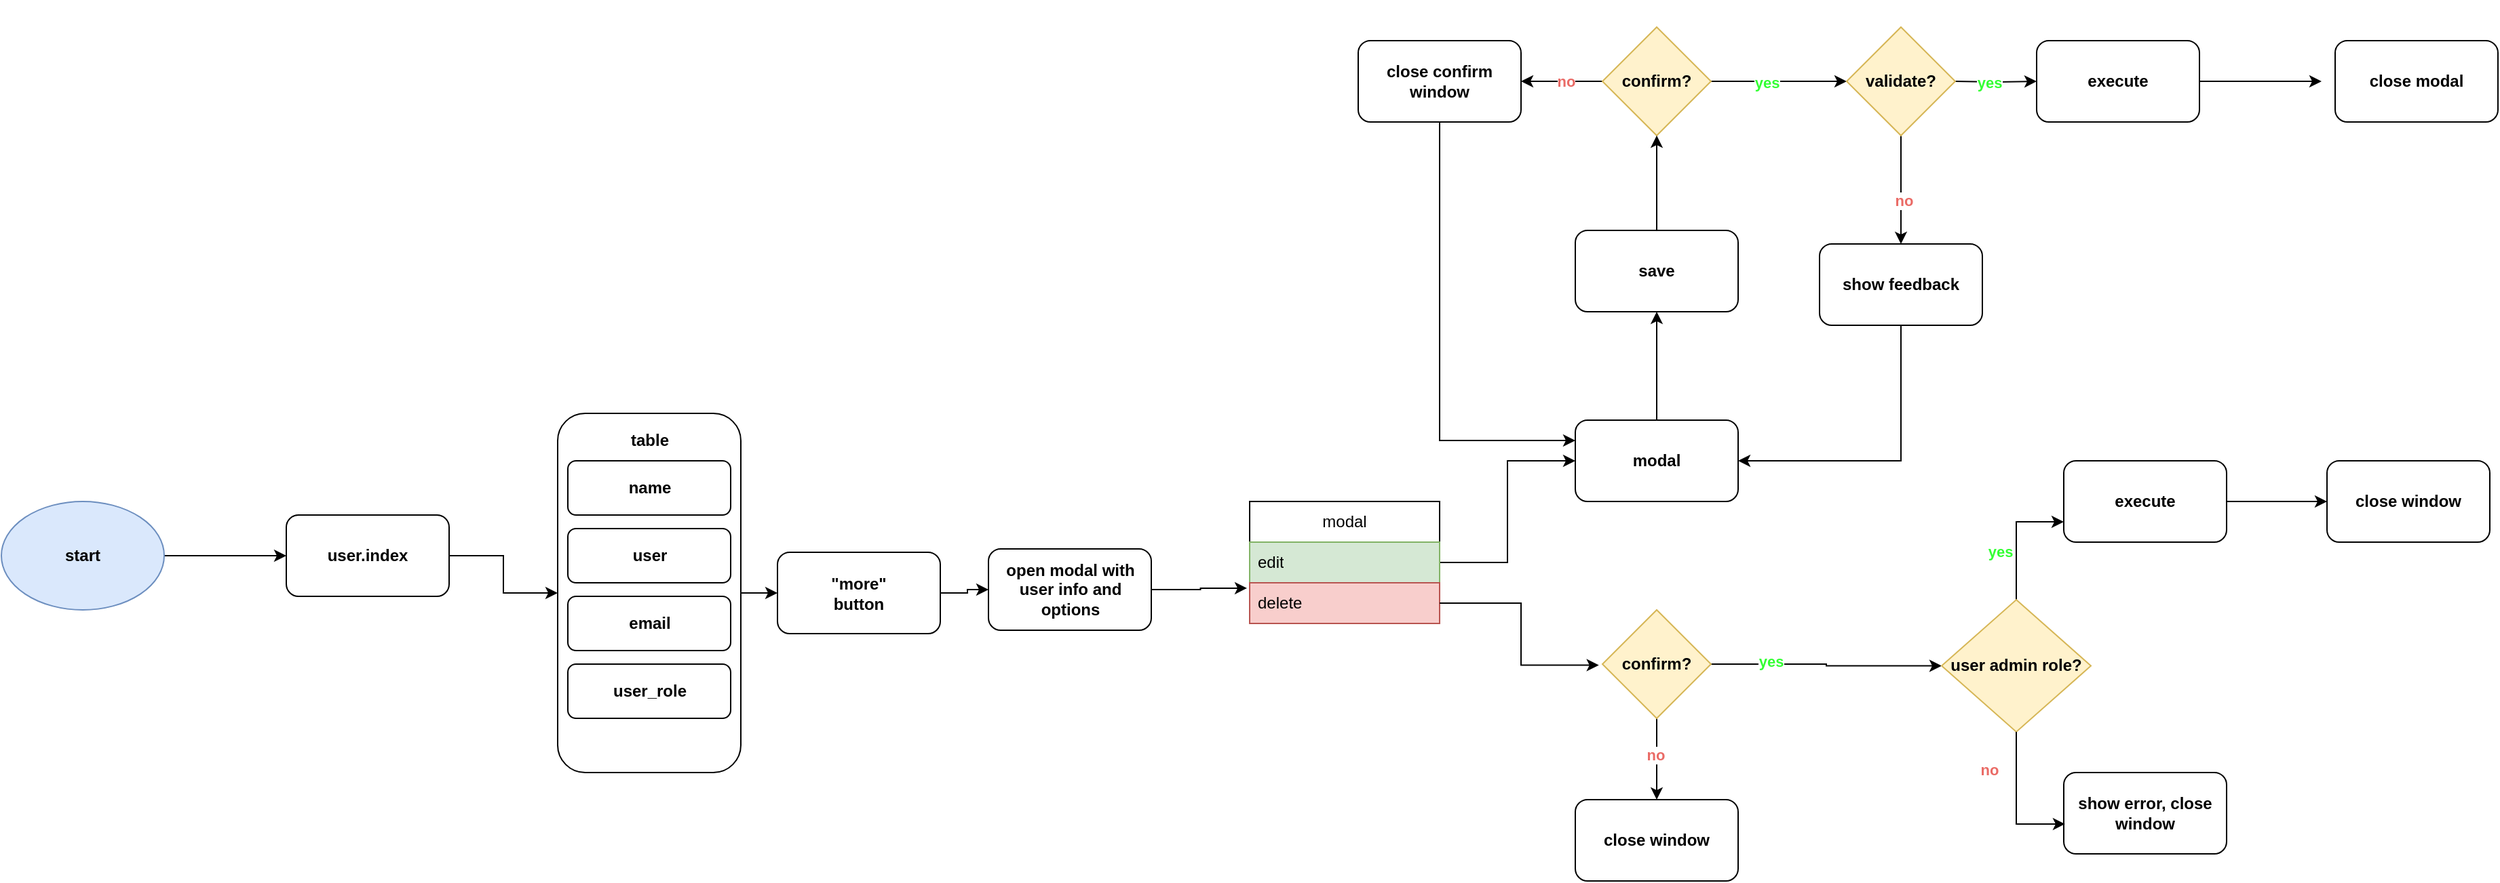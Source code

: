 <mxfile version="26.0.16">
  <diagram name="Page-1" id="jQFn5HOyZnFR5WHQUwbv">
    <mxGraphModel dx="2852" dy="2321" grid="1" gridSize="10" guides="1" tooltips="1" connect="1" arrows="1" fold="1" page="1" pageScale="1" pageWidth="1169" pageHeight="827" math="0" shadow="0">
      <root>
        <mxCell id="0" />
        <mxCell id="1" parent="0" />
        <mxCell id="-QGJuMBhOjV9N6RnQMlm-3" style="edgeStyle=orthogonalEdgeStyle;rounded=0;orthogonalLoop=1;jettySize=auto;html=1;entryX=0;entryY=0.5;entryDx=0;entryDy=0;" parent="1" source="-QGJuMBhOjV9N6RnQMlm-1" target="-QGJuMBhOjV9N6RnQMlm-2" edge="1">
          <mxGeometry relative="1" as="geometry" />
        </mxCell>
        <mxCell id="-QGJuMBhOjV9N6RnQMlm-1" value="start" style="ellipse;whiteSpace=wrap;html=1;fontStyle=1;fillColor=#dae8fc;strokeColor=#6c8ebf;" parent="1" vertex="1">
          <mxGeometry x="40" y="30" width="120" height="80" as="geometry" />
        </mxCell>
        <mxCell id="-QGJuMBhOjV9N6RnQMlm-5" style="edgeStyle=orthogonalEdgeStyle;rounded=0;orthogonalLoop=1;jettySize=auto;html=1;entryX=0;entryY=0.5;entryDx=0;entryDy=0;" parent="1" source="-QGJuMBhOjV9N6RnQMlm-2" target="-QGJuMBhOjV9N6RnQMlm-4" edge="1">
          <mxGeometry relative="1" as="geometry" />
        </mxCell>
        <mxCell id="-QGJuMBhOjV9N6RnQMlm-2" value="user.index" style="rounded=1;whiteSpace=wrap;html=1;fontStyle=1" parent="1" vertex="1">
          <mxGeometry x="250" y="40" width="120" height="60" as="geometry" />
        </mxCell>
        <mxCell id="Rt53Vtt0LnC85kZ9FGd_-7" style="edgeStyle=orthogonalEdgeStyle;rounded=0;orthogonalLoop=1;jettySize=auto;html=1;entryX=0;entryY=0.5;entryDx=0;entryDy=0;" edge="1" parent="1" source="-QGJuMBhOjV9N6RnQMlm-4" target="Rt53Vtt0LnC85kZ9FGd_-5">
          <mxGeometry relative="1" as="geometry" />
        </mxCell>
        <mxCell id="-QGJuMBhOjV9N6RnQMlm-4" value="" style="rounded=1;whiteSpace=wrap;html=1;fontStyle=1" parent="1" vertex="1">
          <mxGeometry x="450" y="-35" width="135" height="265" as="geometry" />
        </mxCell>
        <mxCell id="-QGJuMBhOjV9N6RnQMlm-6" value="name" style="rounded=1;whiteSpace=wrap;html=1;fontStyle=1" parent="1" vertex="1">
          <mxGeometry x="457.5" width="120" height="40" as="geometry" />
        </mxCell>
        <mxCell id="-QGJuMBhOjV9N6RnQMlm-7" value="user" style="rounded=1;whiteSpace=wrap;html=1;fontStyle=1" parent="1" vertex="1">
          <mxGeometry x="457.5" y="50" width="120" height="40" as="geometry" />
        </mxCell>
        <mxCell id="-QGJuMBhOjV9N6RnQMlm-9" value="table" style="text;html=1;align=center;verticalAlign=middle;whiteSpace=wrap;rounded=0;fontStyle=1" parent="1" vertex="1">
          <mxGeometry x="476.5" y="-30" width="82" height="30" as="geometry" />
        </mxCell>
        <mxCell id="-QGJuMBhOjV9N6RnQMlm-17" value="open modal with user info and options" style="rounded=1;whiteSpace=wrap;html=1;fontStyle=1" parent="1" vertex="1">
          <mxGeometry x="767.5" y="65" width="120" height="60" as="geometry" />
        </mxCell>
        <mxCell id="Rt53Vtt0LnC85kZ9FGd_-1" value="email" style="rounded=1;whiteSpace=wrap;html=1;fontStyle=1" vertex="1" parent="1">
          <mxGeometry x="457.5" y="100" width="120" height="40" as="geometry" />
        </mxCell>
        <mxCell id="Rt53Vtt0LnC85kZ9FGd_-4" value="user_role" style="rounded=1;whiteSpace=wrap;html=1;fontStyle=1" vertex="1" parent="1">
          <mxGeometry x="457.5" y="150" width="120" height="40" as="geometry" />
        </mxCell>
        <mxCell id="Rt53Vtt0LnC85kZ9FGd_-6" value="" style="edgeStyle=orthogonalEdgeStyle;rounded=0;orthogonalLoop=1;jettySize=auto;html=1;" edge="1" parent="1" source="Rt53Vtt0LnC85kZ9FGd_-5" target="-QGJuMBhOjV9N6RnQMlm-17">
          <mxGeometry relative="1" as="geometry" />
        </mxCell>
        <mxCell id="Rt53Vtt0LnC85kZ9FGd_-5" value="&lt;div&gt;&quot;more&quot;&lt;/div&gt;button" style="rounded=1;whiteSpace=wrap;html=1;fontStyle=1" vertex="1" parent="1">
          <mxGeometry x="612" y="67.5" width="120" height="60" as="geometry" />
        </mxCell>
        <mxCell id="Rt53Vtt0LnC85kZ9FGd_-20" style="edgeStyle=orthogonalEdgeStyle;rounded=0;orthogonalLoop=1;jettySize=auto;html=1;exitX=1;exitY=0.5;exitDx=0;exitDy=0;entryX=0;entryY=0.5;entryDx=0;entryDy=0;" edge="1" parent="1" source="Rt53Vtt0LnC85kZ9FGd_-9" target="Rt53Vtt0LnC85kZ9FGd_-18">
          <mxGeometry relative="1" as="geometry" />
        </mxCell>
        <mxCell id="Rt53Vtt0LnC85kZ9FGd_-9" value="modal" style="swimlane;fontStyle=0;childLayout=stackLayout;horizontal=1;startSize=30;horizontalStack=0;resizeParent=1;resizeParentMax=0;resizeLast=0;collapsible=1;marginBottom=0;whiteSpace=wrap;html=1;" vertex="1" parent="1">
          <mxGeometry x="960" y="30" width="140" height="90" as="geometry" />
        </mxCell>
        <mxCell id="Rt53Vtt0LnC85kZ9FGd_-10" value="edit" style="text;strokeColor=#82b366;fillColor=#d5e8d4;align=left;verticalAlign=middle;spacingLeft=4;spacingRight=4;overflow=hidden;points=[[0,0.5],[1,0.5]];portConstraint=eastwest;rotatable=0;whiteSpace=wrap;html=1;" vertex="1" parent="Rt53Vtt0LnC85kZ9FGd_-9">
          <mxGeometry y="30" width="140" height="30" as="geometry" />
        </mxCell>
        <mxCell id="Rt53Vtt0LnC85kZ9FGd_-11" value="delete" style="text;strokeColor=#b85450;fillColor=#f8cecc;align=left;verticalAlign=middle;spacingLeft=4;spacingRight=4;overflow=hidden;points=[[0,0.5],[1,0.5]];portConstraint=eastwest;rotatable=0;whiteSpace=wrap;html=1;" vertex="1" parent="Rt53Vtt0LnC85kZ9FGd_-9">
          <mxGeometry y="60" width="140" height="30" as="geometry" />
        </mxCell>
        <mxCell id="Rt53Vtt0LnC85kZ9FGd_-13" style="edgeStyle=orthogonalEdgeStyle;rounded=0;orthogonalLoop=1;jettySize=auto;html=1;entryX=-0.014;entryY=0.133;entryDx=0;entryDy=0;entryPerimeter=0;" edge="1" parent="1" source="-QGJuMBhOjV9N6RnQMlm-17" target="Rt53Vtt0LnC85kZ9FGd_-11">
          <mxGeometry relative="1" as="geometry" />
        </mxCell>
        <mxCell id="Rt53Vtt0LnC85kZ9FGd_-26" value="" style="edgeStyle=orthogonalEdgeStyle;rounded=0;orthogonalLoop=1;jettySize=auto;html=1;" edge="1" parent="1" source="Rt53Vtt0LnC85kZ9FGd_-18" target="Rt53Vtt0LnC85kZ9FGd_-25">
          <mxGeometry relative="1" as="geometry" />
        </mxCell>
        <mxCell id="Rt53Vtt0LnC85kZ9FGd_-18" value="modal" style="rounded=1;whiteSpace=wrap;html=1;fontStyle=1" vertex="1" parent="1">
          <mxGeometry x="1200" y="-30" width="120" height="60" as="geometry" />
        </mxCell>
        <mxCell id="Rt53Vtt0LnC85kZ9FGd_-21" style="edgeStyle=orthogonalEdgeStyle;rounded=0;orthogonalLoop=1;jettySize=auto;html=1;exitX=1;exitY=0.5;exitDx=0;exitDy=0;entryX=-0.033;entryY=0.51;entryDx=0;entryDy=0;entryPerimeter=0;" edge="1" parent="1" source="Rt53Vtt0LnC85kZ9FGd_-11" target="Rt53Vtt0LnC85kZ9FGd_-22">
          <mxGeometry relative="1" as="geometry">
            <mxPoint x="1200" y="155" as="targetPoint" />
          </mxGeometry>
        </mxCell>
        <mxCell id="Rt53Vtt0LnC85kZ9FGd_-48" style="edgeStyle=orthogonalEdgeStyle;rounded=0;orthogonalLoop=1;jettySize=auto;html=1;entryX=0;entryY=0.5;entryDx=0;entryDy=0;" edge="1" parent="1" source="Rt53Vtt0LnC85kZ9FGd_-22" target="Rt53Vtt0LnC85kZ9FGd_-58">
          <mxGeometry relative="1" as="geometry">
            <mxPoint x="1460" y="140" as="targetPoint" />
          </mxGeometry>
        </mxCell>
        <mxCell id="Rt53Vtt0LnC85kZ9FGd_-49" style="edgeStyle=orthogonalEdgeStyle;rounded=0;orthogonalLoop=1;jettySize=auto;html=1;entryX=0.5;entryY=0;entryDx=0;entryDy=0;" edge="1" parent="1" source="Rt53Vtt0LnC85kZ9FGd_-22" target="Rt53Vtt0LnC85kZ9FGd_-47">
          <mxGeometry relative="1" as="geometry" />
        </mxCell>
        <mxCell id="Rt53Vtt0LnC85kZ9FGd_-22" value="confirm?" style="rhombus;whiteSpace=wrap;html=1;fontStyle=1;fillColor=#fff2cc;strokeColor=#d6b656;" vertex="1" parent="1">
          <mxGeometry x="1220" y="110" width="80" height="80" as="geometry" />
        </mxCell>
        <mxCell id="Rt53Vtt0LnC85kZ9FGd_-31" value="" style="edgeStyle=orthogonalEdgeStyle;rounded=0;orthogonalLoop=1;jettySize=auto;html=1;entryX=0;entryY=0.5;entryDx=0;entryDy=0;" edge="1" parent="1" source="Rt53Vtt0LnC85kZ9FGd_-23" target="Rt53Vtt0LnC85kZ9FGd_-39">
          <mxGeometry relative="1" as="geometry">
            <mxPoint x="1360" y="-280" as="targetPoint" />
          </mxGeometry>
        </mxCell>
        <mxCell id="Rt53Vtt0LnC85kZ9FGd_-35" value="yes" style="edgeLabel;html=1;align=center;verticalAlign=middle;resizable=0;points=[];fontColor=#33FF33;fontStyle=1" vertex="1" connectable="0" parent="Rt53Vtt0LnC85kZ9FGd_-31">
          <mxGeometry x="-0.18" y="-1" relative="1" as="geometry">
            <mxPoint as="offset" />
          </mxGeometry>
        </mxCell>
        <mxCell id="Rt53Vtt0LnC85kZ9FGd_-34" value="" style="edgeStyle=orthogonalEdgeStyle;rounded=0;orthogonalLoop=1;jettySize=auto;html=1;" edge="1" parent="1" source="Rt53Vtt0LnC85kZ9FGd_-23" target="Rt53Vtt0LnC85kZ9FGd_-33">
          <mxGeometry relative="1" as="geometry" />
        </mxCell>
        <mxCell id="Rt53Vtt0LnC85kZ9FGd_-36" value="no" style="edgeLabel;html=1;align=center;verticalAlign=middle;resizable=0;points=[];fontColor=#EA6B66;fontStyle=1" vertex="1" connectable="0" parent="Rt53Vtt0LnC85kZ9FGd_-34">
          <mxGeometry x="-0.102" relative="1" as="geometry">
            <mxPoint as="offset" />
          </mxGeometry>
        </mxCell>
        <mxCell id="Rt53Vtt0LnC85kZ9FGd_-23" value="confirm?" style="rhombus;whiteSpace=wrap;html=1;fontStyle=1;fillColor=#fff2cc;strokeColor=#d6b656;" vertex="1" parent="1">
          <mxGeometry x="1220" y="-320" width="80" height="80" as="geometry" />
        </mxCell>
        <mxCell id="Rt53Vtt0LnC85kZ9FGd_-27" value="" style="edgeStyle=orthogonalEdgeStyle;rounded=0;orthogonalLoop=1;jettySize=auto;html=1;" edge="1" parent="1" source="Rt53Vtt0LnC85kZ9FGd_-25" target="Rt53Vtt0LnC85kZ9FGd_-23">
          <mxGeometry relative="1" as="geometry" />
        </mxCell>
        <mxCell id="Rt53Vtt0LnC85kZ9FGd_-25" value="save" style="rounded=1;whiteSpace=wrap;html=1;fontStyle=1" vertex="1" parent="1">
          <mxGeometry x="1200" y="-170" width="120" height="60" as="geometry" />
        </mxCell>
        <mxCell id="Rt53Vtt0LnC85kZ9FGd_-38" value="" style="edgeStyle=orthogonalEdgeStyle;rounded=0;orthogonalLoop=1;jettySize=auto;html=1;" edge="1" parent="1" target="Rt53Vtt0LnC85kZ9FGd_-37">
          <mxGeometry relative="1" as="geometry">
            <mxPoint x="1480" y="-280" as="sourcePoint" />
          </mxGeometry>
        </mxCell>
        <mxCell id="Rt53Vtt0LnC85kZ9FGd_-45" style="edgeStyle=orthogonalEdgeStyle;rounded=0;orthogonalLoop=1;jettySize=auto;html=1;entryX=0;entryY=0.25;entryDx=0;entryDy=0;" edge="1" parent="1" source="Rt53Vtt0LnC85kZ9FGd_-33" target="Rt53Vtt0LnC85kZ9FGd_-18">
          <mxGeometry relative="1" as="geometry">
            <Array as="points">
              <mxPoint x="1100" y="-15" />
            </Array>
          </mxGeometry>
        </mxCell>
        <mxCell id="Rt53Vtt0LnC85kZ9FGd_-33" value="close confirm window" style="rounded=1;whiteSpace=wrap;html=1;fontStyle=1" vertex="1" parent="1">
          <mxGeometry x="1040" y="-310" width="120" height="60" as="geometry" />
        </mxCell>
        <mxCell id="Rt53Vtt0LnC85kZ9FGd_-54" style="edgeStyle=orthogonalEdgeStyle;rounded=0;orthogonalLoop=1;jettySize=auto;html=1;" edge="1" parent="1" source="Rt53Vtt0LnC85kZ9FGd_-37">
          <mxGeometry relative="1" as="geometry">
            <mxPoint x="1750" y="-280" as="targetPoint" />
          </mxGeometry>
        </mxCell>
        <mxCell id="Rt53Vtt0LnC85kZ9FGd_-37" value="execute" style="rounded=1;whiteSpace=wrap;html=1;fontStyle=1" vertex="1" parent="1">
          <mxGeometry x="1540" y="-310" width="120" height="60" as="geometry" />
        </mxCell>
        <mxCell id="Rt53Vtt0LnC85kZ9FGd_-43" style="edgeStyle=orthogonalEdgeStyle;rounded=0;orthogonalLoop=1;jettySize=auto;html=1;exitX=0.5;exitY=1;exitDx=0;exitDy=0;" edge="1" parent="1" source="Rt53Vtt0LnC85kZ9FGd_-39" target="Rt53Vtt0LnC85kZ9FGd_-42">
          <mxGeometry relative="1" as="geometry" />
        </mxCell>
        <mxCell id="Rt53Vtt0LnC85kZ9FGd_-39" value="validate?" style="rhombus;whiteSpace=wrap;html=1;fontStyle=1;fillColor=#fff2cc;strokeColor=#d6b656;" vertex="1" parent="1">
          <mxGeometry x="1400" y="-320" width="80" height="80" as="geometry" />
        </mxCell>
        <mxCell id="Rt53Vtt0LnC85kZ9FGd_-40" value="yes" style="edgeLabel;html=1;align=center;verticalAlign=middle;resizable=0;points=[];fontColor=#33FF33;fontStyle=1" vertex="1" connectable="0" parent="1">
          <mxGeometry x="1334.76" y="-268.96" as="geometry">
            <mxPoint x="170" y="-10" as="offset" />
          </mxGeometry>
        </mxCell>
        <mxCell id="Rt53Vtt0LnC85kZ9FGd_-41" value="no" style="edgeLabel;html=1;align=center;verticalAlign=middle;resizable=0;points=[];fontColor=#EA6B66;fontStyle=1" vertex="1" connectable="0" parent="1">
          <mxGeometry x="1200.0" y="-100" as="geometry">
            <mxPoint x="242" y="-92" as="offset" />
          </mxGeometry>
        </mxCell>
        <mxCell id="Rt53Vtt0LnC85kZ9FGd_-44" style="edgeStyle=orthogonalEdgeStyle;rounded=0;orthogonalLoop=1;jettySize=auto;html=1;entryX=1;entryY=0.5;entryDx=0;entryDy=0;exitX=0.5;exitY=1;exitDx=0;exitDy=0;" edge="1" parent="1" source="Rt53Vtt0LnC85kZ9FGd_-42" target="Rt53Vtt0LnC85kZ9FGd_-18">
          <mxGeometry relative="1" as="geometry" />
        </mxCell>
        <mxCell id="Rt53Vtt0LnC85kZ9FGd_-42" value="show feedback" style="rounded=1;whiteSpace=wrap;html=1;fontStyle=1" vertex="1" parent="1">
          <mxGeometry x="1380" y="-160" width="120" height="60" as="geometry" />
        </mxCell>
        <mxCell id="Rt53Vtt0LnC85kZ9FGd_-47" value="close window" style="rounded=1;whiteSpace=wrap;html=1;fontStyle=1" vertex="1" parent="1">
          <mxGeometry x="1200" y="250" width="120" height="60" as="geometry" />
        </mxCell>
        <mxCell id="Rt53Vtt0LnC85kZ9FGd_-51" value="yes" style="edgeLabel;html=1;align=center;verticalAlign=middle;resizable=0;points=[];fontColor=#33FF33;fontStyle=1" vertex="1" connectable="0" parent="1">
          <mxGeometry x="1361" y="-259" as="geometry">
            <mxPoint x="-17" y="407" as="offset" />
          </mxGeometry>
        </mxCell>
        <mxCell id="Rt53Vtt0LnC85kZ9FGd_-52" value="no" style="edgeLabel;html=1;align=center;verticalAlign=middle;resizable=0;points=[];fontColor=#EA6B66;fontStyle=1" vertex="1" connectable="0" parent="1">
          <mxGeometry x="1203.333" y="-270" as="geometry">
            <mxPoint x="55" y="487" as="offset" />
          </mxGeometry>
        </mxCell>
        <mxCell id="Rt53Vtt0LnC85kZ9FGd_-53" value="close modal" style="rounded=1;whiteSpace=wrap;html=1;fontStyle=1" vertex="1" parent="1">
          <mxGeometry x="1760" y="-310" width="120" height="60" as="geometry" />
        </mxCell>
        <mxCell id="Rt53Vtt0LnC85kZ9FGd_-55" value="close window" style="rounded=1;whiteSpace=wrap;html=1;fontStyle=1" vertex="1" parent="1">
          <mxGeometry x="1754" width="120" height="60" as="geometry" />
        </mxCell>
        <mxCell id="Rt53Vtt0LnC85kZ9FGd_-61" style="edgeStyle=orthogonalEdgeStyle;rounded=0;orthogonalLoop=1;jettySize=auto;html=1;entryX=0;entryY=0.75;entryDx=0;entryDy=0;exitX=0.5;exitY=0;exitDx=0;exitDy=0;" edge="1" parent="1" source="Rt53Vtt0LnC85kZ9FGd_-58" target="Rt53Vtt0LnC85kZ9FGd_-59">
          <mxGeometry relative="1" as="geometry" />
        </mxCell>
        <mxCell id="Rt53Vtt0LnC85kZ9FGd_-58" value="user admin role?" style="rhombus;whiteSpace=wrap;html=1;fontStyle=1;fillColor=#fff2cc;strokeColor=#d6b656;" vertex="1" parent="1">
          <mxGeometry x="1470" y="102.5" width="110" height="97.5" as="geometry" />
        </mxCell>
        <mxCell id="Rt53Vtt0LnC85kZ9FGd_-65" style="edgeStyle=orthogonalEdgeStyle;rounded=0;orthogonalLoop=1;jettySize=auto;html=1;entryX=0;entryY=0.5;entryDx=0;entryDy=0;" edge="1" parent="1" source="Rt53Vtt0LnC85kZ9FGd_-59" target="Rt53Vtt0LnC85kZ9FGd_-55">
          <mxGeometry relative="1" as="geometry" />
        </mxCell>
        <mxCell id="Rt53Vtt0LnC85kZ9FGd_-59" value="execute" style="rounded=1;whiteSpace=wrap;html=1;fontStyle=1" vertex="1" parent="1">
          <mxGeometry x="1560" width="120" height="60" as="geometry" />
        </mxCell>
        <mxCell id="Rt53Vtt0LnC85kZ9FGd_-60" value="show error, close window" style="rounded=1;whiteSpace=wrap;html=1;fontStyle=1" vertex="1" parent="1">
          <mxGeometry x="1560" y="230" width="120" height="60" as="geometry" />
        </mxCell>
        <mxCell id="Rt53Vtt0LnC85kZ9FGd_-62" style="edgeStyle=orthogonalEdgeStyle;rounded=0;orthogonalLoop=1;jettySize=auto;html=1;entryX=0.008;entryY=0.633;entryDx=0;entryDy=0;entryPerimeter=0;exitX=0.5;exitY=1;exitDx=0;exitDy=0;" edge="1" parent="1" source="Rt53Vtt0LnC85kZ9FGd_-58" target="Rt53Vtt0LnC85kZ9FGd_-60">
          <mxGeometry relative="1" as="geometry" />
        </mxCell>
        <mxCell id="Rt53Vtt0LnC85kZ9FGd_-63" value="yes" style="edgeLabel;html=1;align=center;verticalAlign=middle;resizable=0;points=[];fontColor=#33FF33;fontStyle=1" vertex="1" connectable="0" parent="1">
          <mxGeometry x="1530" y="-340" as="geometry">
            <mxPoint x="-17" y="407" as="offset" />
          </mxGeometry>
        </mxCell>
        <mxCell id="Rt53Vtt0LnC85kZ9FGd_-64" value="no" style="edgeLabel;html=1;align=center;verticalAlign=middle;resizable=0;points=[];fontColor=#EA6B66;fontStyle=1" vertex="1" connectable="0" parent="1">
          <mxGeometry x="1450.003" y="-259" as="geometry">
            <mxPoint x="55" y="487" as="offset" />
          </mxGeometry>
        </mxCell>
      </root>
    </mxGraphModel>
  </diagram>
</mxfile>

